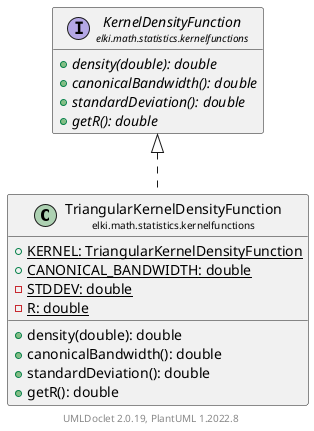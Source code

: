 @startuml
    remove .*\.(Instance|Par|Parameterizer|Factory)$
    set namespaceSeparator none
    hide empty fields
    hide empty methods

    class "<size:14>TriangularKernelDensityFunction\n<size:10>elki.math.statistics.kernelfunctions" as elki.math.statistics.kernelfunctions.TriangularKernelDensityFunction [[TriangularKernelDensityFunction.html]] {
        {static} +KERNEL: TriangularKernelDensityFunction
        {static} +CANONICAL_BANDWIDTH: double
        {static} -STDDEV: double
        {static} -R: double
        +density(double): double
        +canonicalBandwidth(): double
        +standardDeviation(): double
        +getR(): double
    }

    interface "<size:14>KernelDensityFunction\n<size:10>elki.math.statistics.kernelfunctions" as elki.math.statistics.kernelfunctions.KernelDensityFunction [[KernelDensityFunction.html]] {
        {abstract} +density(double): double
        {abstract} +canonicalBandwidth(): double
        {abstract} +standardDeviation(): double
        {abstract} +getR(): double
    }
    class "<size:14>TriangularKernelDensityFunction.Par\n<size:10>elki.math.statistics.kernelfunctions" as elki.math.statistics.kernelfunctions.TriangularKernelDensityFunction.Par [[TriangularKernelDensityFunction.Par.html]]

    elki.math.statistics.kernelfunctions.KernelDensityFunction <|.. elki.math.statistics.kernelfunctions.TriangularKernelDensityFunction
    elki.math.statistics.kernelfunctions.TriangularKernelDensityFunction +-- elki.math.statistics.kernelfunctions.TriangularKernelDensityFunction.Par

    center footer UMLDoclet 2.0.19, PlantUML 1.2022.8
@enduml
